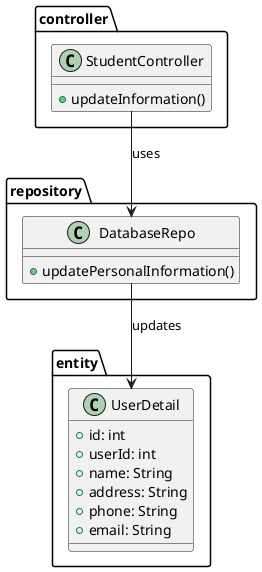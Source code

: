 @startuml
package controller {
    class StudentController {
        +updateInformation()
    }
}

package repository {
    class DatabaseRepo {
        +updatePersonalInformation()
    }
}

package entity {
    class UserDetail {
        +id: int
        +userId: int
        +name: String
        +address: String
        +phone: String
        +email: String
    }
}

StudentController --> DatabaseRepo : uses
DatabaseRepo --> UserDetail : updates
@enduml